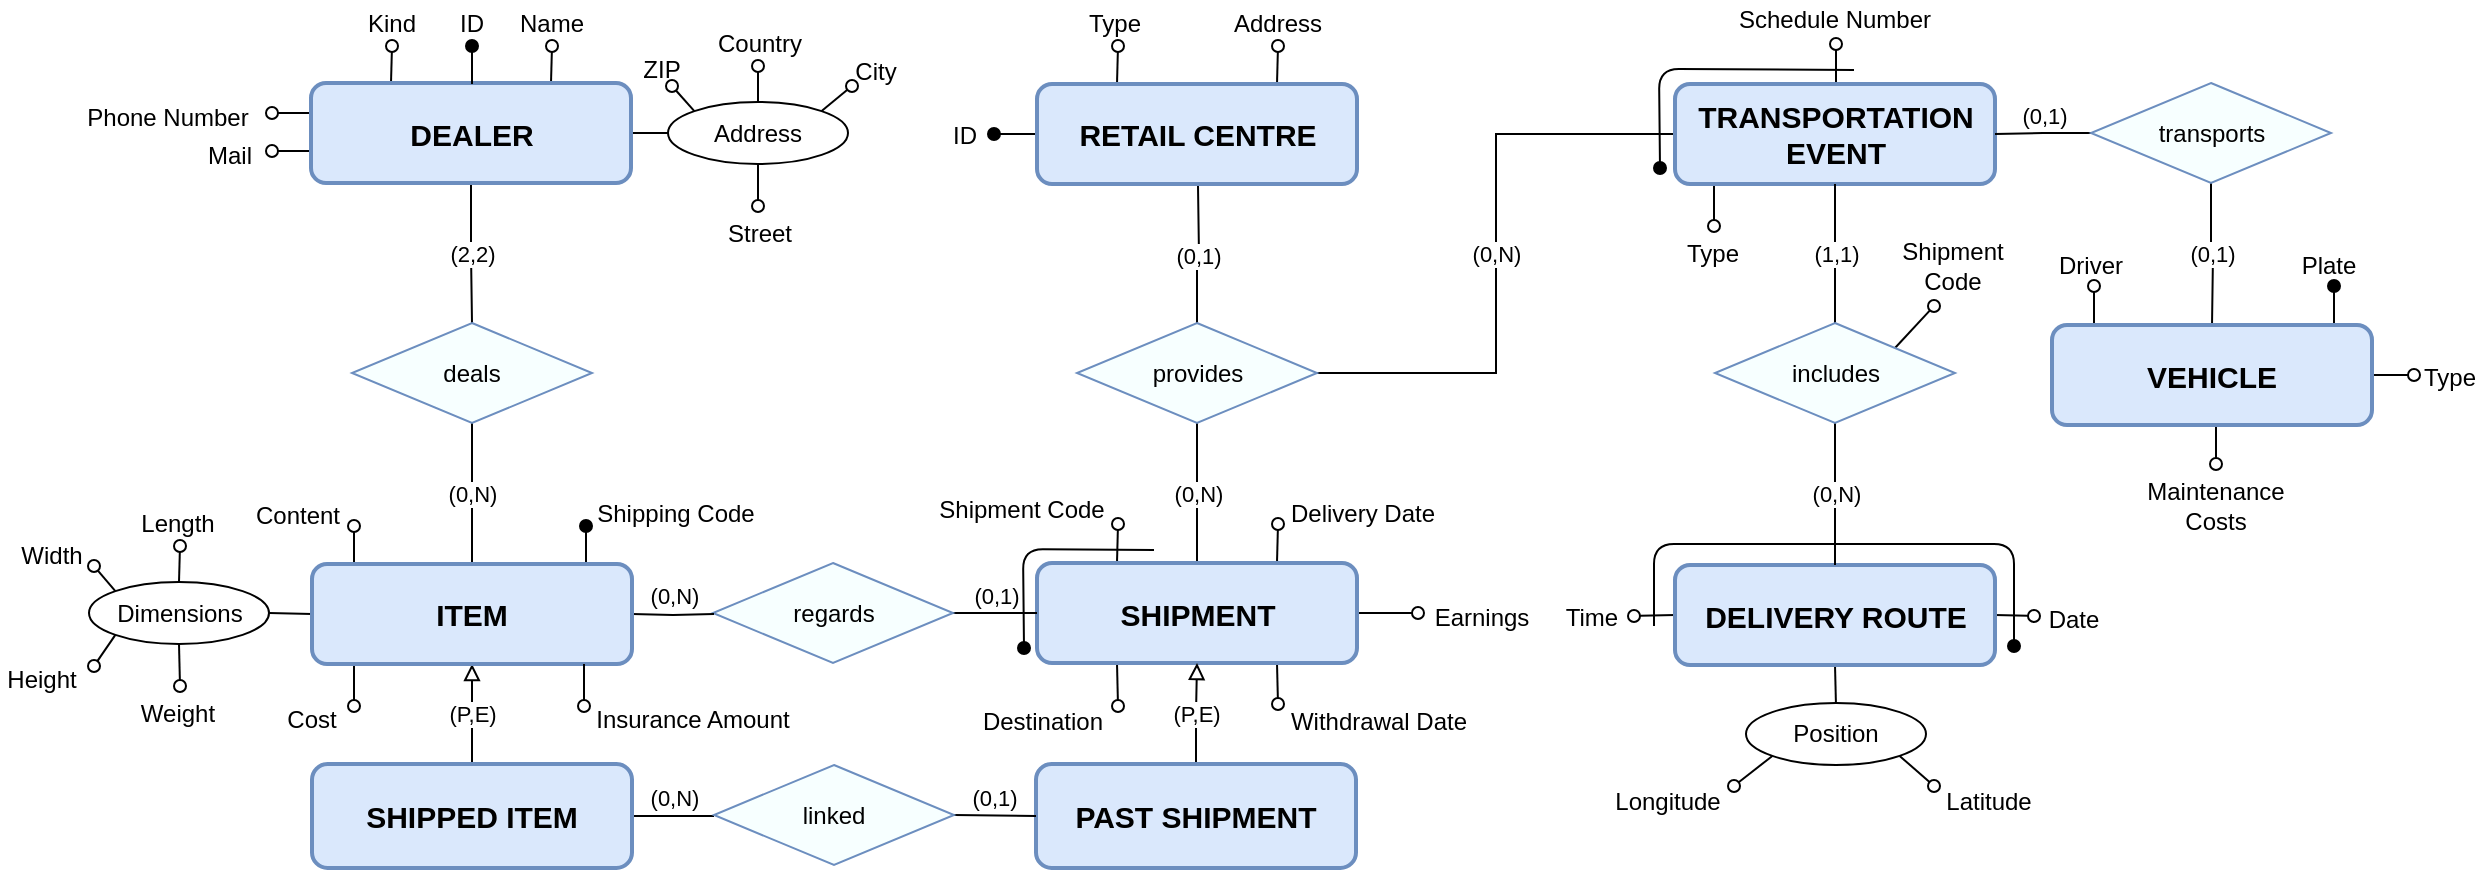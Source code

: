 <mxfile version="10.6.2" type="device"><diagram id="y6d7kFOWfY72LnJAd21g" name="Page-1"><mxGraphModel dx="840" dy="491" grid="1" gridSize="10" guides="1" tooltips="1" connect="1" arrows="1" fold="1" page="1" pageScale="1" pageWidth="827" pageHeight="1169" math="0" shadow="0"><root><mxCell id="0"/><mxCell id="1" parent="0"/><mxCell id="7oO2T10PRCk8wczJC2CD-124" style="edgeStyle=orthogonalEdgeStyle;rounded=0;orthogonalLoop=1;jettySize=auto;html=1;exitX=0.25;exitY=0;exitDx=0;exitDy=0;endArrow=oval;endFill=0;" parent="1" source="7oO2T10PRCk8wczJC2CD-130" edge="1"><mxGeometry relative="1" as="geometry"><mxPoint x="592" y="369" as="targetPoint"/></mxGeometry></mxCell><mxCell id="7oO2T10PRCk8wczJC2CD-125" style="edgeStyle=orthogonalEdgeStyle;rounded=0;orthogonalLoop=1;jettySize=auto;html=1;exitX=0.75;exitY=0;exitDx=0;exitDy=0;endArrow=oval;endFill=0;" parent="1" source="7oO2T10PRCk8wczJC2CD-130" edge="1"><mxGeometry relative="1" as="geometry"><mxPoint x="672" y="369" as="targetPoint"/></mxGeometry></mxCell><mxCell id="7oO2T10PRCk8wczJC2CD-126" style="edgeStyle=orthogonalEdgeStyle;rounded=0;orthogonalLoop=1;jettySize=auto;html=1;exitX=0.75;exitY=1;exitDx=0;exitDy=0;endArrow=oval;endFill=0;" parent="1" source="7oO2T10PRCk8wczJC2CD-130" edge="1"><mxGeometry relative="1" as="geometry"><mxPoint x="672" y="459" as="targetPoint"/></mxGeometry></mxCell><mxCell id="7oO2T10PRCk8wczJC2CD-127" style="edgeStyle=orthogonalEdgeStyle;rounded=0;orthogonalLoop=1;jettySize=auto;html=1;exitX=1;exitY=0.5;exitDx=0;exitDy=0;endArrow=oval;endFill=0;" parent="1" source="7oO2T10PRCk8wczJC2CD-130" edge="1"><mxGeometry relative="1" as="geometry"><mxPoint x="742" y="414" as="targetPoint"/></mxGeometry></mxCell><mxCell id="7oO2T10PRCk8wczJC2CD-128" value="(0,N)" style="edgeStyle=orthogonalEdgeStyle;rounded=0;orthogonalLoop=1;jettySize=auto;html=1;exitX=0.5;exitY=0;exitDx=0;exitDy=0;entryX=0.5;entryY=1;entryDx=0;entryDy=0;endArrow=none;endFill=0;" parent="1" source="7oO2T10PRCk8wczJC2CD-130" target="7oO2T10PRCk8wczJC2CD-170" edge="1"><mxGeometry relative="1" as="geometry"/></mxCell><mxCell id="7oO2T10PRCk8wczJC2CD-129" style="edgeStyle=orthogonalEdgeStyle;rounded=1;orthogonalLoop=1;jettySize=auto;html=1;exitX=0.25;exitY=1;exitDx=0;exitDy=0;startArrow=none;startFill=0;endArrow=oval;endFill=0;" parent="1" source="7oO2T10PRCk8wczJC2CD-130" edge="1"><mxGeometry relative="1" as="geometry"><mxPoint x="592" y="460" as="targetPoint"/></mxGeometry></mxCell><mxCell id="7oO2T10PRCk8wczJC2CD-130" value="&lt;b&gt;&lt;font style=&quot;font-size: 15px&quot;&gt;SHIPMENT&lt;/font&gt;&lt;/b&gt;" style="rounded=1;whiteSpace=wrap;html=1;fillColor=#dae8fc;strokeColor=#6c8ebf;strokeWidth=2;" parent="1" vertex="1"><mxGeometry x="551.5" y="388.5" width="160" height="50" as="geometry"/></mxCell><mxCell id="7oO2T10PRCk8wczJC2CD-132" value="(0,1)" style="edgeStyle=orthogonalEdgeStyle;rounded=0;orthogonalLoop=1;jettySize=auto;html=1;exitX=1;exitY=0.5;exitDx=0;exitDy=0;entryX=0;entryY=0.5;entryDx=0;entryDy=0;endArrow=none;endFill=0;verticalAlign=bottom;" parent="1" source="7oO2T10PRCk8wczJC2CD-133" target="7oO2T10PRCk8wczJC2CD-130" edge="1"><mxGeometry relative="1" as="geometry"><mxPoint x="494" y="414" as="sourcePoint"/></mxGeometry></mxCell><mxCell id="7oO2T10PRCk8wczJC2CD-133" value="regards" style="rhombus;whiteSpace=wrap;html=1;fillColor=#F7FFFF;strokeColor=#6c8ebf;" parent="1" vertex="1"><mxGeometry x="389.5" y="388.5" width="120" height="50" as="geometry"/></mxCell><mxCell id="7oO2T10PRCk8wczJC2CD-148" value="(P,E)" style="edgeStyle=orthogonalEdgeStyle;rounded=0;orthogonalLoop=1;jettySize=auto;html=1;exitX=0.5;exitY=0;exitDx=0;exitDy=0;entryX=0.5;entryY=1;entryDx=0;entryDy=0;endArrow=block;endFill=0;" parent="1" source="7oO2T10PRCk8wczJC2CD-285" target="7oO2T10PRCk8wczJC2CD-130" edge="1"><mxGeometry relative="1" as="geometry"><mxPoint x="631" y="499" as="sourcePoint"/></mxGeometry></mxCell><mxCell id="7oO2T10PRCk8wczJC2CD-150" value="&lt;div&gt;Shipment Code&lt;br&gt;&lt;/div&gt;" style="text;html=1;strokeColor=none;fillColor=none;align=center;verticalAlign=middle;whiteSpace=wrap;rounded=0;" parent="1" vertex="1"><mxGeometry x="487" y="345" width="114" height="33" as="geometry"/></mxCell><mxCell id="7oO2T10PRCk8wczJC2CD-151" value="Withdrawal Date" style="text;html=1;strokeColor=none;fillColor=none;align=center;verticalAlign=middle;whiteSpace=wrap;rounded=0;" parent="1" vertex="1"><mxGeometry x="674" y="457.5" width="97" height="20" as="geometry"/></mxCell><mxCell id="7oO2T10PRCk8wczJC2CD-152" value="Delivery Date" style="text;html=1;strokeColor=none;fillColor=none;align=center;verticalAlign=middle;whiteSpace=wrap;rounded=0;" parent="1" vertex="1"><mxGeometry x="664" y="353.5" width="101" height="20" as="geometry"/></mxCell><mxCell id="7oO2T10PRCk8wczJC2CD-153" value="Earnings" style="text;html=1;strokeColor=none;fillColor=none;align=center;verticalAlign=middle;whiteSpace=wrap;rounded=0;" parent="1" vertex="1"><mxGeometry x="754" y="405.5" width="40" height="20" as="geometry"/></mxCell><mxCell id="7oO2T10PRCk8wczJC2CD-154" style="edgeStyle=orthogonalEdgeStyle;rounded=0;orthogonalLoop=1;jettySize=auto;html=1;exitX=0.75;exitY=0;exitDx=0;exitDy=0;endArrow=oval;endFill=0;" parent="1" source="7oO2T10PRCk8wczJC2CD-157" edge="1"><mxGeometry relative="1" as="geometry"><mxPoint x="672" y="130" as="targetPoint"/></mxGeometry></mxCell><mxCell id="7oO2T10PRCk8wczJC2CD-155" style="edgeStyle=orthogonalEdgeStyle;rounded=0;orthogonalLoop=1;jettySize=auto;html=1;exitX=0.25;exitY=0;exitDx=0;exitDy=0;endArrow=oval;endFill=0;" parent="1" source="7oO2T10PRCk8wczJC2CD-157" edge="1"><mxGeometry relative="1" as="geometry"><mxPoint x="592" y="130" as="targetPoint"/></mxGeometry></mxCell><mxCell id="7oO2T10PRCk8wczJC2CD-156" style="edgeStyle=orthogonalEdgeStyle;rounded=0;orthogonalLoop=1;jettySize=auto;html=1;exitX=0;exitY=0.5;exitDx=0;exitDy=0;endArrow=oval;endFill=1;" parent="1" source="7oO2T10PRCk8wczJC2CD-157" edge="1"><mxGeometry relative="1" as="geometry"><mxPoint x="530" y="174" as="targetPoint"/></mxGeometry></mxCell><mxCell id="7oO2T10PRCk8wczJC2CD-157" value="&lt;b&gt;&lt;font style=&quot;font-size: 15px&quot;&gt;RETAIL CENTRE&lt;/font&gt;&lt;/b&gt;" style="rounded=1;whiteSpace=wrap;html=1;fillColor=#dae8fc;strokeColor=#6c8ebf;strokeWidth=2;" parent="1" vertex="1"><mxGeometry x="551.5" y="149" width="160" height="50" as="geometry"/></mxCell><mxCell id="7oO2T10PRCk8wczJC2CD-158" style="edgeStyle=orthogonalEdgeStyle;rounded=0;orthogonalLoop=1;jettySize=auto;html=1;exitX=0.5;exitY=0;exitDx=0;exitDy=0;endArrow=oval;endFill=0;" parent="1" edge="1"><mxGeometry relative="1" as="geometry"><mxPoint x="951" y="129" as="targetPoint"/><mxPoint x="951" y="149" as="sourcePoint"/></mxGeometry></mxCell><mxCell id="7oO2T10PRCk8wczJC2CD-159" style="edgeStyle=orthogonalEdgeStyle;rounded=0;orthogonalLoop=1;jettySize=auto;html=1;exitX=0.25;exitY=1;exitDx=0;exitDy=0;endArrow=oval;endFill=0;" parent="1" source="7oO2T10PRCk8wczJC2CD-161" edge="1"><mxGeometry relative="1" as="geometry"><mxPoint x="890" y="220" as="targetPoint"/></mxGeometry></mxCell><mxCell id="7oO2T10PRCk8wczJC2CD-160" value="(0,N)" style="edgeStyle=orthogonalEdgeStyle;rounded=0;orthogonalLoop=1;jettySize=auto;html=1;exitX=0;exitY=0.5;exitDx=0;exitDy=0;entryX=1;entryY=0.5;entryDx=0;entryDy=0;startArrow=none;startFill=0;endArrow=none;endFill=0;" parent="1" source="7oO2T10PRCk8wczJC2CD-161" target="7oO2T10PRCk8wczJC2CD-170" edge="1"><mxGeometry relative="1" as="geometry"/></mxCell><mxCell id="7oO2T10PRCk8wczJC2CD-161" value="&lt;div style=&quot;font-size: 15px&quot;&gt;&lt;b&gt;&lt;font style=&quot;font-size: 15px&quot;&gt;TRANSPORTATION&lt;/font&gt;&lt;/b&gt;&lt;/div&gt;&lt;div style=&quot;font-size: 15px&quot;&gt;&lt;b&gt;&lt;font style=&quot;font-size: 15px&quot;&gt;EVENT&lt;br&gt;&lt;/font&gt;&lt;/b&gt;&lt;/div&gt;" style="rounded=1;whiteSpace=wrap;html=1;fillColor=#dae8fc;strokeColor=#6c8ebf;strokeWidth=2;" parent="1" vertex="1"><mxGeometry x="870.5" y="149" width="160" height="50" as="geometry"/></mxCell><mxCell id="7oO2T10PRCk8wczJC2CD-162" style="edgeStyle=orthogonalEdgeStyle;rounded=0;orthogonalLoop=1;jettySize=auto;html=1;exitX=0.5;exitY=1;exitDx=0;exitDy=0;endArrow=none;endFill=0;" parent="1" source="7oO2T10PRCk8wczJC2CD-165" edge="1"><mxGeometry relative="1" as="geometry"><mxPoint x="951" y="460" as="targetPoint"/></mxGeometry></mxCell><mxCell id="7oO2T10PRCk8wczJC2CD-163" style="edgeStyle=none;rounded=0;orthogonalLoop=1;jettySize=auto;html=1;exitX=0;exitY=0.5;exitDx=0;exitDy=0;endArrow=oval;endFill=0;" parent="1" source="7oO2T10PRCk8wczJC2CD-165" edge="1"><mxGeometry relative="1" as="geometry"><mxPoint x="850" y="415" as="targetPoint"/></mxGeometry></mxCell><mxCell id="7oO2T10PRCk8wczJC2CD-164" style="edgeStyle=none;rounded=0;orthogonalLoop=1;jettySize=auto;html=1;exitX=1;exitY=0.5;exitDx=0;exitDy=0;endArrow=oval;endFill=0;" parent="1" source="7oO2T10PRCk8wczJC2CD-165" edge="1"><mxGeometry relative="1" as="geometry"><mxPoint x="1050" y="415" as="targetPoint"/></mxGeometry></mxCell><mxCell id="7oO2T10PRCk8wczJC2CD-165" value="&lt;b&gt;&lt;font style=&quot;font-size: 15px&quot;&gt;DELIVERY ROUTE&lt;/font&gt;&lt;/b&gt;" style="rounded=1;whiteSpace=wrap;html=1;fillColor=#dae8fc;strokeColor=#6c8ebf;strokeWidth=2;" parent="1" vertex="1"><mxGeometry x="870.5" y="389.5" width="160" height="50" as="geometry"/></mxCell><mxCell id="7oO2T10PRCk8wczJC2CD-166" value="(0,N)" style="edgeStyle=orthogonalEdgeStyle;rounded=0;orthogonalLoop=1;jettySize=auto;html=1;exitX=0.5;exitY=1;exitDx=0;exitDy=0;entryX=0.5;entryY=0;entryDx=0;entryDy=0;endArrow=none;endFill=0;" parent="1" source="7oO2T10PRCk8wczJC2CD-168" target="7oO2T10PRCk8wczJC2CD-165" edge="1"><mxGeometry relative="1" as="geometry"/></mxCell><mxCell id="7oO2T10PRCk8wczJC2CD-167" value="(1,1)" style="edgeStyle=none;rounded=0;orthogonalLoop=1;jettySize=auto;html=1;exitX=0.5;exitY=0;exitDx=0;exitDy=0;entryX=0.5;entryY=1;entryDx=0;entryDy=0;endArrow=none;endFill=0;" parent="1" source="7oO2T10PRCk8wczJC2CD-168" target="7oO2T10PRCk8wczJC2CD-161" edge="1"><mxGeometry relative="1" as="geometry"/></mxCell><mxCell id="7oO2T10PRCk8wczJC2CD-292" style="rounded=0;orthogonalLoop=1;jettySize=auto;html=1;exitX=1;exitY=0;exitDx=0;exitDy=0;endArrow=oval;endFill=0;" parent="1" source="7oO2T10PRCk8wczJC2CD-168" edge="1"><mxGeometry relative="1" as="geometry"><mxPoint x="1000" y="260" as="targetPoint"/></mxGeometry></mxCell><mxCell id="7oO2T10PRCk8wczJC2CD-168" value="includes" style="rhombus;whiteSpace=wrap;html=1;fillColor=#F7FFFF;strokeColor=#6c8ebf;" parent="1" vertex="1"><mxGeometry x="890.5" y="268.5" width="120" height="50" as="geometry"/></mxCell><mxCell id="7oO2T10PRCk8wczJC2CD-169" value="(0,1)" style="edgeStyle=orthogonalEdgeStyle;rounded=0;orthogonalLoop=1;jettySize=auto;html=1;exitX=0.5;exitY=0;exitDx=0;exitDy=0;endArrow=none;endFill=0;" parent="1" source="7oO2T10PRCk8wczJC2CD-170" edge="1"><mxGeometry relative="1" as="geometry"><mxPoint x="632" y="200" as="targetPoint"/></mxGeometry></mxCell><mxCell id="7oO2T10PRCk8wczJC2CD-170" value="provides" style="rhombus;whiteSpace=wrap;html=1;fillColor=#F7FFFF;strokeColor=#6c8ebf;" parent="1" vertex="1"><mxGeometry x="571.5" y="268.5" width="120" height="50" as="geometry"/></mxCell><mxCell id="7oO2T10PRCk8wczJC2CD-171" value="Type" style="text;html=1;strokeColor=none;fillColor=none;align=center;verticalAlign=middle;whiteSpace=wrap;rounded=0;" parent="1" vertex="1"><mxGeometry x="572.5" y="109" width="35" height="20" as="geometry"/></mxCell><mxCell id="7oO2T10PRCk8wczJC2CD-172" value="ID" style="text;html=1;strokeColor=none;fillColor=none;align=center;verticalAlign=middle;whiteSpace=wrap;rounded=0;" parent="1" vertex="1"><mxGeometry x="497.5" y="165" width="35" height="20" as="geometry"/></mxCell><mxCell id="7oO2T10PRCk8wczJC2CD-173" value="Address" style="text;html=1;strokeColor=none;fillColor=none;align=center;verticalAlign=middle;whiteSpace=wrap;rounded=0;" parent="1" vertex="1"><mxGeometry x="648" y="109" width="48" height="20" as="geometry"/></mxCell><mxCell id="7oO2T10PRCk8wczJC2CD-174" value="Schedule Number" style="text;html=1;strokeColor=none;fillColor=none;align=center;verticalAlign=middle;whiteSpace=wrap;rounded=0;" parent="1" vertex="1"><mxGeometry x="883" y="107" width="135" height="20" as="geometry"/></mxCell><mxCell id="7oO2T10PRCk8wczJC2CD-175" value="Time" style="text;html=1;strokeColor=none;fillColor=none;align=center;verticalAlign=middle;whiteSpace=wrap;rounded=0;" parent="1" vertex="1"><mxGeometry x="803.5" y="405.5" width="50" height="20" as="geometry"/></mxCell><mxCell id="7oO2T10PRCk8wczJC2CD-176" value="Date" style="text;html=1;strokeColor=none;fillColor=none;align=center;verticalAlign=middle;whiteSpace=wrap;rounded=0;" parent="1" vertex="1"><mxGeometry x="1045" y="406.5" width="50" height="20" as="geometry"/></mxCell><mxCell id="7oO2T10PRCk8wczJC2CD-177" style="rounded=0;orthogonalLoop=1;jettySize=auto;html=1;exitX=0;exitY=1;exitDx=0;exitDy=0;endArrow=oval;endFill=0;" parent="1" source="7oO2T10PRCk8wczJC2CD-179" edge="1"><mxGeometry relative="1" as="geometry"><mxPoint x="900" y="500" as="targetPoint"/></mxGeometry></mxCell><mxCell id="7oO2T10PRCk8wczJC2CD-178" style="edgeStyle=none;rounded=0;orthogonalLoop=1;jettySize=auto;html=1;exitX=1;exitY=1;exitDx=0;exitDy=0;endArrow=oval;endFill=0;" parent="1" source="7oO2T10PRCk8wczJC2CD-179" edge="1"><mxGeometry relative="1" as="geometry"><mxPoint x="1000" y="500" as="targetPoint"/></mxGeometry></mxCell><mxCell id="7oO2T10PRCk8wczJC2CD-179" value="Position" style="ellipse;whiteSpace=wrap;html=1;" parent="1" vertex="1"><mxGeometry x="906" y="458.5" width="90" height="31" as="geometry"/></mxCell><mxCell id="7oO2T10PRCk8wczJC2CD-180" value="Longitude" style="text;html=1;strokeColor=none;fillColor=none;align=center;verticalAlign=middle;whiteSpace=wrap;rounded=0;" parent="1" vertex="1"><mxGeometry x="841.5" y="497.5" width="50" height="20" as="geometry"/></mxCell><mxCell id="7oO2T10PRCk8wczJC2CD-181" value="Latitude" style="text;html=1;strokeColor=none;fillColor=none;align=center;verticalAlign=middle;whiteSpace=wrap;rounded=0;" parent="1" vertex="1"><mxGeometry x="1005" y="497.5" width="45" height="20" as="geometry"/></mxCell><mxCell id="7oO2T10PRCk8wczJC2CD-183" value="(0,1)" style="edgeStyle=orthogonalEdgeStyle;rounded=0;orthogonalLoop=1;jettySize=auto;html=1;exitX=0;exitY=0.5;exitDx=0;exitDy=0;entryX=1;entryY=0.5;entryDx=0;entryDy=0;endArrow=none;endFill=0;verticalAlign=bottom;" parent="1" source="7oO2T10PRCk8wczJC2CD-185" target="7oO2T10PRCk8wczJC2CD-161" edge="1"><mxGeometry relative="1" as="geometry"/></mxCell><mxCell id="7oO2T10PRCk8wczJC2CD-184" value="(0,1)" style="edgeStyle=orthogonalEdgeStyle;rounded=0;orthogonalLoop=1;jettySize=auto;html=1;exitX=0.5;exitY=1;exitDx=0;exitDy=0;entryX=0.5;entryY=0;entryDx=0;entryDy=0;endArrow=none;endFill=0;" parent="1" source="7oO2T10PRCk8wczJC2CD-185" edge="1"><mxGeometry relative="1" as="geometry"><mxPoint x="1139" y="270" as="targetPoint"/></mxGeometry></mxCell><mxCell id="7oO2T10PRCk8wczJC2CD-185" value="transports" style="rhombus;whiteSpace=wrap;html=1;fillColor=#F7FFFF;strokeColor=#6c8ebf;" parent="1" vertex="1"><mxGeometry x="1078.5" y="148.5" width="120" height="50" as="geometry"/></mxCell><mxCell id="7oO2T10PRCk8wczJC2CD-186" value="Type" style="text;html=1;strokeColor=none;fillColor=none;align=center;verticalAlign=middle;whiteSpace=wrap;rounded=0;" parent="1" vertex="1"><mxGeometry x="857" y="224" width="65" height="20" as="geometry"/></mxCell><mxCell id="7oO2T10PRCk8wczJC2CD-187" style="edgeStyle=orthogonalEdgeStyle;rounded=0;orthogonalLoop=1;jettySize=auto;html=1;exitX=0.5;exitY=1;exitDx=0;exitDy=0;endArrow=oval;endFill=0;" parent="1" edge="1"><mxGeometry relative="1" as="geometry"><mxPoint x="1141" y="339" as="targetPoint"/><mxPoint x="1141" y="320" as="sourcePoint"/></mxGeometry></mxCell><mxCell id="7oO2T10PRCk8wczJC2CD-188" value="Plate" style="text;html=1;strokeColor=none;fillColor=none;align=center;verticalAlign=middle;whiteSpace=wrap;rounded=0;" parent="1" vertex="1"><mxGeometry x="1165" y="229.5" width="65" height="20" as="geometry"/></mxCell><mxCell id="7oO2T10PRCk8wczJC2CD-189" value="Driver" style="text;html=1;strokeColor=none;fillColor=none;align=center;verticalAlign=middle;whiteSpace=wrap;rounded=0;" parent="1" vertex="1"><mxGeometry x="1046" y="230" width="65" height="20" as="geometry"/></mxCell><mxCell id="7oO2T10PRCk8wczJC2CD-190" value="Type" style="text;html=1;strokeColor=none;fillColor=none;align=center;verticalAlign=middle;whiteSpace=wrap;rounded=0;" parent="1" vertex="1"><mxGeometry x="1238" y="286" width="40" height="20" as="geometry"/></mxCell><mxCell id="7oO2T10PRCk8wczJC2CD-191" style="edgeStyle=orthogonalEdgeStyle;rounded=0;orthogonalLoop=1;jettySize=auto;html=1;exitX=1;exitY=0.5;exitDx=0;exitDy=0;endArrow=oval;endFill=0;" parent="1" source="7oO2T10PRCk8wczJC2CD-194" edge="1"><mxGeometry relative="1" as="geometry"><mxPoint x="1240" y="295" as="targetPoint"/></mxGeometry></mxCell><mxCell id="7oO2T10PRCk8wczJC2CD-192" style="edgeStyle=orthogonalEdgeStyle;rounded=0;orthogonalLoop=1;jettySize=auto;html=1;exitX=0.75;exitY=0;exitDx=0;exitDy=0;endArrow=oval;endFill=1;" parent="1" source="7oO2T10PRCk8wczJC2CD-194" edge="1"><mxGeometry relative="1" as="geometry"><mxPoint x="1200" y="250" as="targetPoint"/></mxGeometry></mxCell><mxCell id="7oO2T10PRCk8wczJC2CD-193" style="edgeStyle=orthogonalEdgeStyle;rounded=0;orthogonalLoop=1;jettySize=auto;html=1;exitX=0.25;exitY=0;exitDx=0;exitDy=0;endArrow=oval;endFill=0;" parent="1" source="7oO2T10PRCk8wczJC2CD-194" edge="1"><mxGeometry relative="1" as="geometry"><mxPoint x="1080" y="250" as="targetPoint"/></mxGeometry></mxCell><mxCell id="7oO2T10PRCk8wczJC2CD-194" value="&lt;b&gt;&lt;font style=&quot;font-size: 15px&quot;&gt;VEHICLE&lt;/font&gt;&lt;/b&gt;" style="rounded=1;whiteSpace=wrap;html=1;strokeWidth=2;fillColor=#dae8fc;strokeColor=#6c8ebf;" parent="1" vertex="1"><mxGeometry x="1059" y="269.5" width="160" height="50" as="geometry"/></mxCell><mxCell id="7oO2T10PRCk8wczJC2CD-195" value="&lt;div&gt;Maintenance &lt;br&gt;&lt;/div&gt;&lt;div&gt;Costs&lt;/div&gt;" style="text;html=1;strokeColor=none;fillColor=none;align=center;verticalAlign=middle;whiteSpace=wrap;rounded=0;" parent="1" vertex="1"><mxGeometry x="1098" y="342" width="86" height="36" as="geometry"/></mxCell><mxCell id="7oO2T10PRCk8wczJC2CD-196" value="" style="endArrow=none;html=1;rounded=1;endFill=0;startArrow=oval;startFill=1;" parent="1" edge="1"><mxGeometry width="50" height="50" relative="1" as="geometry"><mxPoint x="545" y="431" as="sourcePoint"/><mxPoint x="610" y="382" as="targetPoint"/><Array as="points"><mxPoint x="544.5" y="381.5"/></Array></mxGeometry></mxCell><mxCell id="7oO2T10PRCk8wczJC2CD-197" value="" style="endArrow=none;html=1;rounded=1;endFill=0;startArrow=oval;startFill=1;" parent="1" edge="1"><mxGeometry width="50" height="50" relative="1" as="geometry"><mxPoint x="863" y="191" as="sourcePoint"/><mxPoint x="960" y="142" as="targetPoint"/><Array as="points"><mxPoint x="862.5" y="141.5"/></Array></mxGeometry></mxCell><mxCell id="7oO2T10PRCk8wczJC2CD-198" style="edgeStyle=orthogonalEdgeStyle;rounded=1;orthogonalLoop=1;jettySize=auto;html=1;endArrow=oval;endFill=1;" parent="1" edge="1"><mxGeometry relative="1" as="geometry"><mxPoint x="1040" y="430" as="targetPoint"/><mxPoint x="860" y="420" as="sourcePoint"/><Array as="points"><mxPoint x="860" y="379"/></Array></mxGeometry></mxCell><mxCell id="7oO2T10PRCk8wczJC2CD-199" value="Destination" style="text;html=1;strokeColor=none;fillColor=none;align=center;verticalAlign=middle;whiteSpace=wrap;rounded=0;" parent="1" vertex="1"><mxGeometry x="506" y="457.5" width="97" height="20" as="geometry"/></mxCell><mxCell id="7oO2T10PRCk8wczJC2CD-200" style="edgeStyle=orthogonalEdgeStyle;rounded=0;orthogonalLoop=1;jettySize=auto;html=1;exitX=0;exitY=0.25;exitDx=0;exitDy=0;endArrow=oval;endFill=0;" parent="1" edge="1"><mxGeometry relative="1" as="geometry"><mxPoint x="169" y="164" as="targetPoint"/><mxPoint x="188.5" y="163.5" as="sourcePoint"/></mxGeometry></mxCell><mxCell id="7oO2T10PRCk8wczJC2CD-201" style="edgeStyle=orthogonalEdgeStyle;rounded=0;orthogonalLoop=1;jettySize=auto;html=1;exitX=0;exitY=0.75;exitDx=0;exitDy=0;endArrow=oval;endFill=0;" parent="1" edge="1"><mxGeometry relative="1" as="geometry"><mxPoint x="169" y="183" as="targetPoint"/><mxPoint x="188.5" y="182.5" as="sourcePoint"/></mxGeometry></mxCell><mxCell id="7oO2T10PRCk8wczJC2CD-202" style="edgeStyle=orthogonalEdgeStyle;rounded=0;orthogonalLoop=1;jettySize=auto;html=1;exitX=0.25;exitY=0;exitDx=0;exitDy=0;endArrow=oval;endFill=0;" parent="1" source="7oO2T10PRCk8wczJC2CD-206" edge="1"><mxGeometry relative="1" as="geometry"><mxPoint x="229" y="130" as="targetPoint"/></mxGeometry></mxCell><mxCell id="7oO2T10PRCk8wczJC2CD-203" style="edgeStyle=orthogonalEdgeStyle;rounded=0;orthogonalLoop=1;jettySize=auto;html=1;exitX=0.75;exitY=0;exitDx=0;exitDy=0;endArrow=oval;endFill=0;" parent="1" source="7oO2T10PRCk8wczJC2CD-206" edge="1"><mxGeometry relative="1" as="geometry"><mxPoint x="309" y="130" as="targetPoint"/></mxGeometry></mxCell><mxCell id="7oO2T10PRCk8wczJC2CD-204" style="edgeStyle=orthogonalEdgeStyle;rounded=0;orthogonalLoop=1;jettySize=auto;html=1;exitX=1;exitY=0.5;exitDx=0;exitDy=0;endArrow=none;endFill=0;" parent="1" source="7oO2T10PRCk8wczJC2CD-206" edge="1"><mxGeometry relative="1" as="geometry"><mxPoint x="369" y="174" as="targetPoint"/></mxGeometry></mxCell><mxCell id="7oO2T10PRCk8wczJC2CD-205" value="(2,2)" style="edgeStyle=orthogonalEdgeStyle;rounded=0;orthogonalLoop=1;jettySize=auto;html=1;exitX=0.5;exitY=1;exitDx=0;exitDy=0;endArrow=none;endFill=0;" parent="1" source="7oO2T10PRCk8wczJC2CD-206" target="7oO2T10PRCk8wczJC2CD-224" edge="1"><mxGeometry relative="1" as="geometry"/></mxCell><mxCell id="7oO2T10PRCk8wczJC2CD-206" value="&lt;b&gt;&lt;font style=&quot;font-size: 15px&quot;&gt;DEALER&lt;/font&gt;&lt;/b&gt;" style="rounded=1;whiteSpace=wrap;html=1;fillColor=#dae8fc;strokeColor=#6c8ebf;strokeWidth=2;" parent="1" vertex="1"><mxGeometry x="188.5" y="148.5" width="160" height="50" as="geometry"/></mxCell><mxCell id="7oO2T10PRCk8wczJC2CD-207" value="Name" style="text;html=1;strokeColor=none;fillColor=none;align=center;verticalAlign=middle;whiteSpace=wrap;rounded=0;" parent="1" vertex="1"><mxGeometry x="288.5" y="109" width="40" height="20" as="geometry"/></mxCell><mxCell id="7oO2T10PRCk8wczJC2CD-208" value="Phone Number" style="text;html=1;strokeColor=none;fillColor=none;align=center;verticalAlign=middle;whiteSpace=wrap;rounded=0;" parent="1" vertex="1"><mxGeometry x="67.5" y="156" width="98" height="20" as="geometry"/></mxCell><mxCell id="7oO2T10PRCk8wczJC2CD-209" value="Mail" style="text;html=1;strokeColor=none;fillColor=none;align=center;verticalAlign=middle;whiteSpace=wrap;rounded=0;" parent="1" vertex="1"><mxGeometry x="127.5" y="174.5" width="40" height="20" as="geometry"/></mxCell><mxCell id="7oO2T10PRCk8wczJC2CD-210" value="Kind" style="text;html=1;strokeColor=none;fillColor=none;align=center;verticalAlign=middle;whiteSpace=wrap;rounded=0;" parent="1" vertex="1"><mxGeometry x="208.5" y="109" width="40" height="20" as="geometry"/></mxCell><mxCell id="7oO2T10PRCk8wczJC2CD-211" style="rounded=0;orthogonalLoop=1;jettySize=auto;html=1;exitX=0;exitY=0;exitDx=0;exitDy=0;endArrow=oval;endFill=0;" parent="1" source="7oO2T10PRCk8wczJC2CD-215" edge="1"><mxGeometry relative="1" as="geometry"><mxPoint x="369" y="150" as="targetPoint"/></mxGeometry></mxCell><mxCell id="7oO2T10PRCk8wczJC2CD-212" style="edgeStyle=none;rounded=0;orthogonalLoop=1;jettySize=auto;html=1;exitX=0.5;exitY=0;exitDx=0;exitDy=0;endArrow=oval;endFill=0;" parent="1" source="7oO2T10PRCk8wczJC2CD-215" edge="1"><mxGeometry relative="1" as="geometry"><mxPoint x="412" y="140" as="targetPoint"/></mxGeometry></mxCell><mxCell id="7oO2T10PRCk8wczJC2CD-213" style="edgeStyle=none;rounded=0;orthogonalLoop=1;jettySize=auto;html=1;exitX=1;exitY=0;exitDx=0;exitDy=0;endArrow=oval;endFill=0;" parent="1" source="7oO2T10PRCk8wczJC2CD-215" edge="1"><mxGeometry relative="1" as="geometry"><mxPoint x="459" y="150" as="targetPoint"/></mxGeometry></mxCell><mxCell id="7oO2T10PRCk8wczJC2CD-214" style="edgeStyle=none;rounded=0;orthogonalLoop=1;jettySize=auto;html=1;exitX=0.5;exitY=1;exitDx=0;exitDy=0;endArrow=oval;endFill=0;" parent="1" source="7oO2T10PRCk8wczJC2CD-215" edge="1"><mxGeometry relative="1" as="geometry"><mxPoint x="412" y="210" as="targetPoint"/></mxGeometry></mxCell><mxCell id="7oO2T10PRCk8wczJC2CD-215" value="Address" style="ellipse;whiteSpace=wrap;html=1;" parent="1" vertex="1"><mxGeometry x="367" y="158" width="90" height="31" as="geometry"/></mxCell><mxCell id="7oO2T10PRCk8wczJC2CD-216" value="&lt;div&gt;ZIP&lt;/div&gt;" style="text;html=1;strokeColor=none;fillColor=none;align=center;verticalAlign=middle;whiteSpace=wrap;rounded=0;" parent="1" vertex="1"><mxGeometry x="343.5" y="132" width="40" height="20" as="geometry"/></mxCell><mxCell id="7oO2T10PRCk8wczJC2CD-217" value="City" style="text;html=1;strokeColor=none;fillColor=none;align=center;verticalAlign=middle;whiteSpace=wrap;rounded=0;" parent="1" vertex="1"><mxGeometry x="450.5" y="133" width="40" height="20" as="geometry"/></mxCell><mxCell id="7oO2T10PRCk8wczJC2CD-218" value="Country" style="text;html=1;strokeColor=none;fillColor=none;align=center;verticalAlign=middle;whiteSpace=wrap;rounded=0;" parent="1" vertex="1"><mxGeometry x="392.5" y="119" width="40" height="20" as="geometry"/></mxCell><mxCell id="7oO2T10PRCk8wczJC2CD-219" value="Street" style="text;html=1;strokeColor=none;fillColor=none;align=center;verticalAlign=middle;whiteSpace=wrap;rounded=0;" parent="1" vertex="1"><mxGeometry x="392.5" y="214" width="40" height="20" as="geometry"/></mxCell><mxCell id="7oO2T10PRCk8wczJC2CD-221" style="edgeStyle=none;rounded=0;orthogonalLoop=1;jettySize=auto;html=1;exitX=0.5;exitY=0;exitDx=0;exitDy=0;endArrow=oval;endFill=1;" parent="1" edge="1"><mxGeometry relative="1" as="geometry"><mxPoint x="269" y="130" as="targetPoint"/><mxPoint x="269" y="149" as="sourcePoint"/></mxGeometry></mxCell><mxCell id="7oO2T10PRCk8wczJC2CD-222" value="ID" style="text;html=1;strokeColor=none;fillColor=none;align=center;verticalAlign=middle;whiteSpace=wrap;rounded=0;" parent="1" vertex="1"><mxGeometry x="248.5" y="109" width="40" height="20" as="geometry"/></mxCell><mxCell id="7oO2T10PRCk8wczJC2CD-223" value="(0,N)" style="edgeStyle=orthogonalEdgeStyle;rounded=0;orthogonalLoop=1;jettySize=auto;html=1;exitX=0.5;exitY=1;exitDx=0;exitDy=0;entryX=0.5;entryY=0;entryDx=0;entryDy=0;endArrow=none;endFill=0;" parent="1" source="7oO2T10PRCk8wczJC2CD-224" edge="1"><mxGeometry relative="1" as="geometry"><mxPoint x="269" y="389" as="targetPoint"/></mxGeometry></mxCell><mxCell id="7oO2T10PRCk8wczJC2CD-224" value="deals" style="rhombus;whiteSpace=wrap;html=1;fillColor=#F7FFFF;strokeColor=#6c8ebf;" parent="1" vertex="1"><mxGeometry x="209" y="268.5" width="120" height="50" as="geometry"/></mxCell><mxCell id="7oO2T10PRCk8wczJC2CD-226" value="&lt;div&gt;Shipment&lt;/div&gt;&lt;div&gt;Code&lt;br&gt;&lt;/div&gt;" style="text;html=1;strokeColor=none;fillColor=none;align=center;verticalAlign=middle;whiteSpace=wrap;rounded=0;" parent="1" vertex="1"><mxGeometry x="977" y="230" width="65" height="20" as="geometry"/></mxCell><mxCell id="7oO2T10PRCk8wczJC2CD-266" value="(0,N)" style="edgeStyle=orthogonalEdgeStyle;rounded=0;orthogonalLoop=1;jettySize=auto;html=1;exitX=0;exitY=0.5;exitDx=0;exitDy=0;entryX=1;entryY=0.5;entryDx=0;entryDy=0;endArrow=none;endFill=0;verticalAlign=bottom;" parent="1" target="7oO2T10PRCk8wczJC2CD-271" edge="1"><mxGeometry relative="1" as="geometry"><mxPoint x="390" y="414" as="sourcePoint"/></mxGeometry></mxCell><mxCell id="7oO2T10PRCk8wczJC2CD-267" style="edgeStyle=orthogonalEdgeStyle;rounded=0;orthogonalLoop=1;jettySize=auto;html=1;exitX=0.75;exitY=0;exitDx=0;exitDy=0;endArrow=oval;endFill=1;" parent="1" source="7oO2T10PRCk8wczJC2CD-271" edge="1"><mxGeometry relative="1" as="geometry"><mxPoint x="326" y="370" as="targetPoint"/></mxGeometry></mxCell><mxCell id="7oO2T10PRCk8wczJC2CD-269" style="edgeStyle=none;rounded=1;orthogonalLoop=1;jettySize=auto;html=1;exitX=0;exitY=0.5;exitDx=0;exitDy=0;entryX=1;entryY=0.5;entryDx=0;entryDy=0;startArrow=none;startFill=0;endArrow=none;endFill=0;" parent="1" source="7oO2T10PRCk8wczJC2CD-271" target="7oO2T10PRCk8wczJC2CD-281" edge="1"><mxGeometry relative="1" as="geometry"/></mxCell><mxCell id="7oO2T10PRCk8wczJC2CD-270" value="(P,E)" style="edgeStyle=none;rounded=1;orthogonalLoop=1;jettySize=auto;html=1;exitX=0.5;exitY=1;exitDx=0;exitDy=0;entryX=0.5;entryY=0;entryDx=0;entryDy=0;startArrow=block;startFill=0;endArrow=none;endFill=0;" parent="1" source="7oO2T10PRCk8wczJC2CD-271" target="7oO2T10PRCk8wczJC2CD-284" edge="1"><mxGeometry relative="1" as="geometry"/></mxCell><mxCell id="7oO2T10PRCk8wczJC2CD-296" style="edgeStyle=orthogonalEdgeStyle;rounded=0;orthogonalLoop=1;jettySize=auto;html=1;exitX=0.25;exitY=0;exitDx=0;exitDy=0;endArrow=oval;endFill=0;" parent="1" source="7oO2T10PRCk8wczJC2CD-271" edge="1"><mxGeometry relative="1" as="geometry"><mxPoint x="210" y="370" as="targetPoint"/></mxGeometry></mxCell><mxCell id="7oO2T10PRCk8wczJC2CD-297" style="edgeStyle=orthogonalEdgeStyle;rounded=0;orthogonalLoop=1;jettySize=auto;html=1;exitX=0.25;exitY=1;exitDx=0;exitDy=0;endArrow=oval;endFill=0;" parent="1" source="7oO2T10PRCk8wczJC2CD-271" edge="1"><mxGeometry relative="1" as="geometry"><mxPoint x="210" y="460" as="targetPoint"/></mxGeometry></mxCell><mxCell id="7oO2T10PRCk8wczJC2CD-271" value="&lt;b&gt;&lt;font style=&quot;font-size: 15px&quot;&gt;ITEM&lt;/font&gt;&lt;/b&gt;" style="rounded=1;whiteSpace=wrap;html=1;fillColor=#dae8fc;strokeColor=#6c8ebf;strokeWidth=2;" parent="1" vertex="1"><mxGeometry x="189" y="389" width="160" height="50" as="geometry"/></mxCell><mxCell id="7oO2T10PRCk8wczJC2CD-272" value="Content" style="text;html=1;strokeColor=none;fillColor=none;align=center;verticalAlign=middle;whiteSpace=wrap;rounded=0;" parent="1" vertex="1"><mxGeometry x="151.5" y="354.5" width="60" height="20" as="geometry"/></mxCell><mxCell id="7oO2T10PRCk8wczJC2CD-273" value="Shipping Code" style="text;html=1;strokeColor=none;fillColor=none;align=center;verticalAlign=middle;whiteSpace=wrap;rounded=0;" parent="1" vertex="1"><mxGeometry x="327" y="353.5" width="88" height="20" as="geometry"/></mxCell><mxCell id="7oO2T10PRCk8wczJC2CD-274" value="Height" style="text;html=1;strokeColor=none;fillColor=none;align=center;verticalAlign=middle;whiteSpace=wrap;rounded=0;" parent="1" vertex="1"><mxGeometry x="33.5" y="437" width="40" height="20" as="geometry"/></mxCell><mxCell id="7oO2T10PRCk8wczJC2CD-275" value="Length" style="text;html=1;strokeColor=none;fillColor=none;align=center;verticalAlign=middle;whiteSpace=wrap;rounded=0;" parent="1" vertex="1"><mxGeometry x="101.5" y="358.5" width="40" height="20" as="geometry"/></mxCell><mxCell id="7oO2T10PRCk8wczJC2CD-276" value="Weight" style="text;html=1;strokeColor=none;fillColor=none;align=center;verticalAlign=middle;whiteSpace=wrap;rounded=0;" parent="1" vertex="1"><mxGeometry x="101.5" y="454" width="40" height="20" as="geometry"/></mxCell><mxCell id="7oO2T10PRCk8wczJC2CD-277" style="edgeStyle=none;rounded=1;orthogonalLoop=1;jettySize=auto;html=1;exitX=0.5;exitY=0;exitDx=0;exitDy=0;startArrow=none;startFill=0;endArrow=oval;endFill=0;" parent="1" source="7oO2T10PRCk8wczJC2CD-281" edge="1"><mxGeometry relative="1" as="geometry"><mxPoint x="123" y="380" as="targetPoint"/></mxGeometry></mxCell><mxCell id="7oO2T10PRCk8wczJC2CD-278" style="edgeStyle=none;rounded=1;orthogonalLoop=1;jettySize=auto;html=1;exitX=0;exitY=0;exitDx=0;exitDy=0;startArrow=none;startFill=0;endArrow=oval;endFill=0;" parent="1" source="7oO2T10PRCk8wczJC2CD-281" edge="1"><mxGeometry relative="1" as="geometry"><mxPoint x="80" y="390" as="targetPoint"/></mxGeometry></mxCell><mxCell id="7oO2T10PRCk8wczJC2CD-279" style="edgeStyle=none;rounded=1;orthogonalLoop=1;jettySize=auto;html=1;exitX=0;exitY=1;exitDx=0;exitDy=0;startArrow=none;startFill=0;endArrow=oval;endFill=0;" parent="1" source="7oO2T10PRCk8wczJC2CD-281" edge="1"><mxGeometry relative="1" as="geometry"><mxPoint x="80" y="440" as="targetPoint"/></mxGeometry></mxCell><mxCell id="7oO2T10PRCk8wczJC2CD-280" style="edgeStyle=none;rounded=1;orthogonalLoop=1;jettySize=auto;html=1;exitX=0.5;exitY=1;exitDx=0;exitDy=0;startArrow=none;startFill=0;endArrow=oval;endFill=0;" parent="1" source="7oO2T10PRCk8wczJC2CD-281" edge="1"><mxGeometry relative="1" as="geometry"><mxPoint x="123" y="450" as="targetPoint"/></mxGeometry></mxCell><mxCell id="7oO2T10PRCk8wczJC2CD-281" value="Dimensions" style="ellipse;whiteSpace=wrap;html=1;" parent="1" vertex="1"><mxGeometry x="77.5" y="398" width="90" height="31" as="geometry"/></mxCell><mxCell id="7oO2T10PRCk8wczJC2CD-282" value="Width" style="text;html=1;strokeColor=none;fillColor=none;align=center;verticalAlign=middle;whiteSpace=wrap;rounded=0;" parent="1" vertex="1"><mxGeometry x="38.5" y="374.5" width="40" height="20" as="geometry"/></mxCell><mxCell id="7oO2T10PRCk8wczJC2CD-283" value="(0,N)" style="edgeStyle=none;rounded=1;orthogonalLoop=1;jettySize=auto;html=1;exitX=1;exitY=0.5;exitDx=0;exitDy=0;entryX=0;entryY=0.5;entryDx=0;entryDy=0;startArrow=none;startFill=0;endArrow=none;endFill=0;verticalAlign=bottom;" parent="1" source="7oO2T10PRCk8wczJC2CD-284" edge="1"><mxGeometry relative="1" as="geometry"><mxPoint x="390" y="515" as="targetPoint"/></mxGeometry></mxCell><mxCell id="7oO2T10PRCk8wczJC2CD-284" value="&lt;b&gt;&lt;font style=&quot;font-size: 15px&quot;&gt;SHIPPED ITEM&lt;br&gt;&lt;/font&gt;&lt;/b&gt;" style="rounded=1;whiteSpace=wrap;html=1;fillColor=#dae8fc;strokeColor=#6c8ebf;strokeWidth=2;" parent="1" vertex="1"><mxGeometry x="189" y="489" width="160" height="52" as="geometry"/></mxCell><mxCell id="7oO2T10PRCk8wczJC2CD-285" value="&lt;b&gt;&lt;font style=&quot;font-size: 15px&quot;&gt;PAST SHIPMENT&lt;/font&gt;&lt;/b&gt;" style="rounded=1;whiteSpace=wrap;html=1;fillColor=#dae8fc;strokeColor=#6c8ebf;strokeWidth=2;" parent="1" vertex="1"><mxGeometry x="551" y="489" width="160" height="52" as="geometry"/></mxCell><mxCell id="7oO2T10PRCk8wczJC2CD-286" value="(0,1)" style="edgeStyle=none;rounded=1;orthogonalLoop=1;jettySize=auto;html=1;exitX=1;exitY=0.5;exitDx=0;exitDy=0;entryX=0;entryY=0.5;entryDx=0;entryDy=0;startArrow=none;startFill=0;endArrow=none;endFill=0;verticalAlign=bottom;" parent="1" source="7oO2T10PRCk8wczJC2CD-287" target="7oO2T10PRCk8wczJC2CD-285" edge="1"><mxGeometry relative="1" as="geometry"/></mxCell><mxCell id="7oO2T10PRCk8wczJC2CD-287" value="linked" style="rhombus;whiteSpace=wrap;html=1;fillColor=#F7FFFF;strokeColor=#6c8ebf;" parent="1" vertex="1"><mxGeometry x="390" y="489.5" width="120" height="50" as="geometry"/></mxCell><mxCell id="7oO2T10PRCk8wczJC2CD-290" style="edgeStyle=orthogonalEdgeStyle;rounded=0;orthogonalLoop=1;jettySize=auto;html=1;startArrow=none;startFill=0;endArrow=oval;endFill=0;" parent="1" edge="1"><mxGeometry relative="1" as="geometry"><mxPoint x="325" y="460" as="targetPoint"/><mxPoint x="325" y="439" as="sourcePoint"/></mxGeometry></mxCell><mxCell id="7oO2T10PRCk8wczJC2CD-291" value="Insurance Amount" style="text;html=1;strokeColor=none;fillColor=none;align=center;verticalAlign=middle;whiteSpace=wrap;rounded=0;" parent="1" vertex="1"><mxGeometry x="321" y="457" width="117" height="20" as="geometry"/></mxCell><mxCell id="7oO2T10PRCk8wczJC2CD-298" value="Cost" style="text;html=1;strokeColor=none;fillColor=none;align=center;verticalAlign=middle;whiteSpace=wrap;rounded=0;" parent="1" vertex="1"><mxGeometry x="174" y="457" width="30" height="20" as="geometry"/></mxCell></root></mxGraphModel></diagram></mxfile>